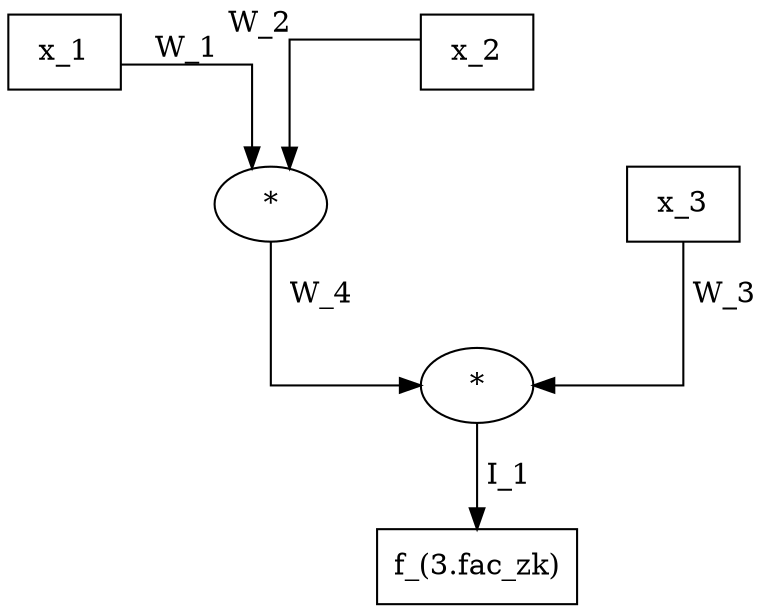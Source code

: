 digraph G1 {
	graph [forcelabels=true,
		nodesep=2.0,
		splines=ortho
	];
	n1	[label=x_1,
		shape=box];
	n3	[label="*"];
	n1 -> n3	[xlabel="W_1 "];
	n5	[label="*"];
	n3 -> n5	[label=W_4];
	n2	[label=x_2,
		shape=box];
	n2 -> n3	[xlabel="W_2 "];
	n6	[label="f_(3.fac_zk)",
		shape=box];
	n5 -> n6	[label=" I_1"];
	n4	[label=x_3,
		shape=box];
	n4 -> n5	[label=" W_3"];
}
